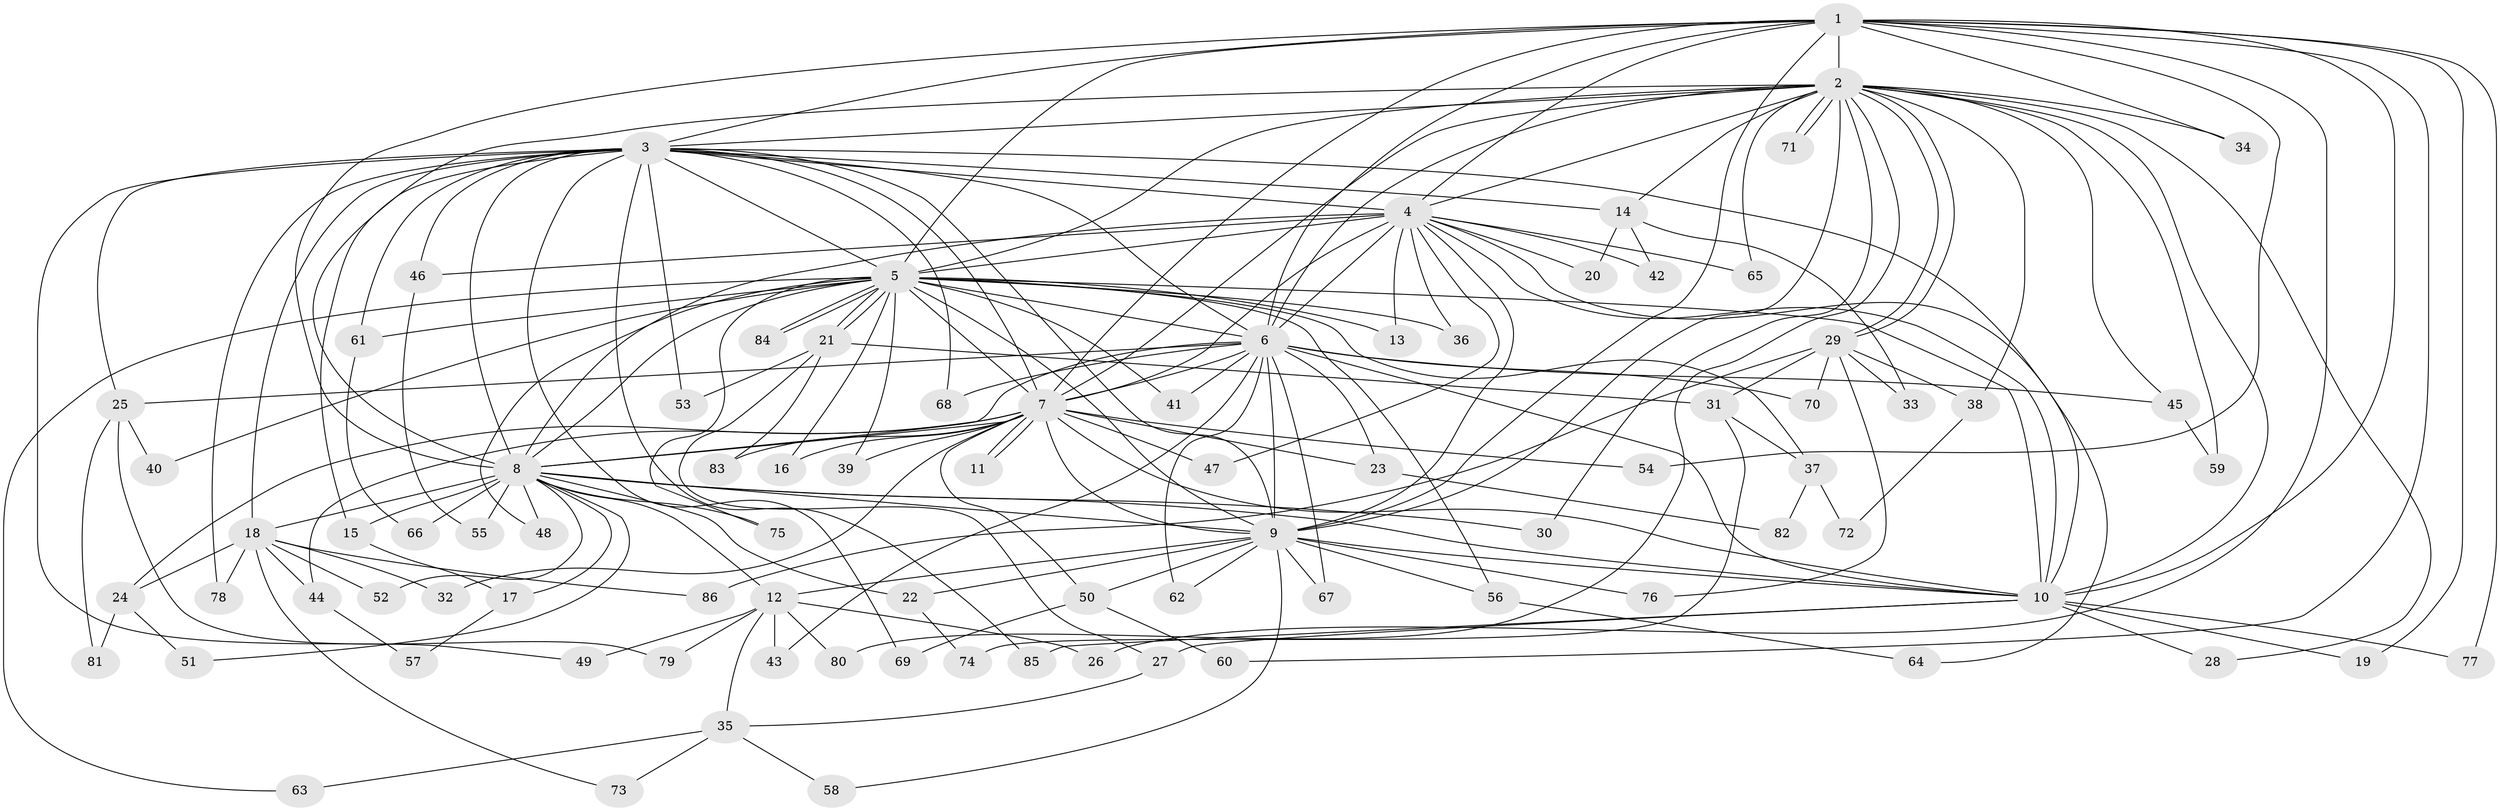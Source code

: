 // Generated by graph-tools (version 1.1) at 2025/13/03/09/25 04:13:44]
// undirected, 86 vertices, 197 edges
graph export_dot {
graph [start="1"]
  node [color=gray90,style=filled];
  1;
  2;
  3;
  4;
  5;
  6;
  7;
  8;
  9;
  10;
  11;
  12;
  13;
  14;
  15;
  16;
  17;
  18;
  19;
  20;
  21;
  22;
  23;
  24;
  25;
  26;
  27;
  28;
  29;
  30;
  31;
  32;
  33;
  34;
  35;
  36;
  37;
  38;
  39;
  40;
  41;
  42;
  43;
  44;
  45;
  46;
  47;
  48;
  49;
  50;
  51;
  52;
  53;
  54;
  55;
  56;
  57;
  58;
  59;
  60;
  61;
  62;
  63;
  64;
  65;
  66;
  67;
  68;
  69;
  70;
  71;
  72;
  73;
  74;
  75;
  76;
  77;
  78;
  79;
  80;
  81;
  82;
  83;
  84;
  85;
  86;
  1 -- 2;
  1 -- 3;
  1 -- 4;
  1 -- 5;
  1 -- 6;
  1 -- 7;
  1 -- 8;
  1 -- 9;
  1 -- 10;
  1 -- 19;
  1 -- 26;
  1 -- 34;
  1 -- 54;
  1 -- 60;
  1 -- 77;
  2 -- 3;
  2 -- 4;
  2 -- 5;
  2 -- 6;
  2 -- 7;
  2 -- 8;
  2 -- 9;
  2 -- 10;
  2 -- 14;
  2 -- 28;
  2 -- 29;
  2 -- 29;
  2 -- 30;
  2 -- 34;
  2 -- 38;
  2 -- 45;
  2 -- 59;
  2 -- 65;
  2 -- 71;
  2 -- 71;
  2 -- 80;
  3 -- 4;
  3 -- 5;
  3 -- 6;
  3 -- 7;
  3 -- 8;
  3 -- 9;
  3 -- 10;
  3 -- 14;
  3 -- 15;
  3 -- 18;
  3 -- 25;
  3 -- 46;
  3 -- 49;
  3 -- 53;
  3 -- 61;
  3 -- 68;
  3 -- 69;
  3 -- 78;
  3 -- 85;
  4 -- 5;
  4 -- 6;
  4 -- 7;
  4 -- 8;
  4 -- 9;
  4 -- 10;
  4 -- 13;
  4 -- 20;
  4 -- 36;
  4 -- 42;
  4 -- 46;
  4 -- 47;
  4 -- 64;
  4 -- 65;
  5 -- 6;
  5 -- 7;
  5 -- 8;
  5 -- 9;
  5 -- 10;
  5 -- 13;
  5 -- 16;
  5 -- 21;
  5 -- 21;
  5 -- 36;
  5 -- 37;
  5 -- 39;
  5 -- 40;
  5 -- 41;
  5 -- 48;
  5 -- 56;
  5 -- 61;
  5 -- 63;
  5 -- 75;
  5 -- 84;
  5 -- 84;
  6 -- 7;
  6 -- 8;
  6 -- 9;
  6 -- 10;
  6 -- 23;
  6 -- 25;
  6 -- 41;
  6 -- 43;
  6 -- 45;
  6 -- 62;
  6 -- 67;
  6 -- 68;
  6 -- 70;
  7 -- 8;
  7 -- 9;
  7 -- 10;
  7 -- 11;
  7 -- 11;
  7 -- 16;
  7 -- 23;
  7 -- 24;
  7 -- 32;
  7 -- 39;
  7 -- 44;
  7 -- 47;
  7 -- 50;
  7 -- 54;
  7 -- 83;
  8 -- 9;
  8 -- 10;
  8 -- 12;
  8 -- 15;
  8 -- 17;
  8 -- 18;
  8 -- 22;
  8 -- 30;
  8 -- 48;
  8 -- 51;
  8 -- 52;
  8 -- 55;
  8 -- 66;
  8 -- 75;
  9 -- 10;
  9 -- 12;
  9 -- 22;
  9 -- 50;
  9 -- 56;
  9 -- 58;
  9 -- 62;
  9 -- 67;
  9 -- 76;
  10 -- 19;
  10 -- 27;
  10 -- 28;
  10 -- 77;
  10 -- 85;
  12 -- 26;
  12 -- 35;
  12 -- 43;
  12 -- 49;
  12 -- 79;
  12 -- 80;
  14 -- 20;
  14 -- 33;
  14 -- 42;
  15 -- 17;
  17 -- 57;
  18 -- 24;
  18 -- 32;
  18 -- 44;
  18 -- 52;
  18 -- 73;
  18 -- 78;
  18 -- 86;
  21 -- 27;
  21 -- 31;
  21 -- 53;
  21 -- 83;
  22 -- 74;
  23 -- 82;
  24 -- 51;
  24 -- 81;
  25 -- 40;
  25 -- 79;
  25 -- 81;
  27 -- 35;
  29 -- 31;
  29 -- 33;
  29 -- 38;
  29 -- 70;
  29 -- 76;
  29 -- 86;
  31 -- 37;
  31 -- 74;
  35 -- 58;
  35 -- 63;
  35 -- 73;
  37 -- 72;
  37 -- 82;
  38 -- 72;
  44 -- 57;
  45 -- 59;
  46 -- 55;
  50 -- 60;
  50 -- 69;
  56 -- 64;
  61 -- 66;
}
